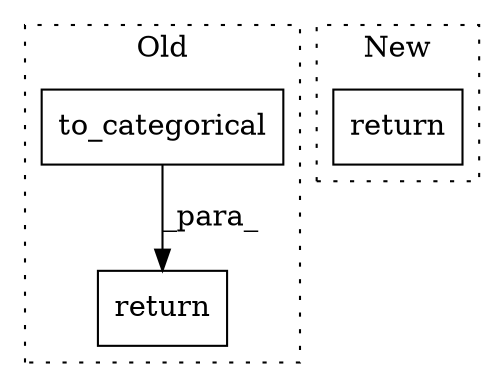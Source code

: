 digraph G {
subgraph cluster0 {
1 [label="to_categorical" a="32" s="912,935" l="15,1" shape="box"];
3 [label="return" a="41" s="1153" l="16" shape="box"];
label = "Old";
style="dotted";
}
subgraph cluster1 {
2 [label="return" a="41" s="391" l="7" shape="box"];
label = "New";
style="dotted";
}
1 -> 3 [label="_para_"];
}